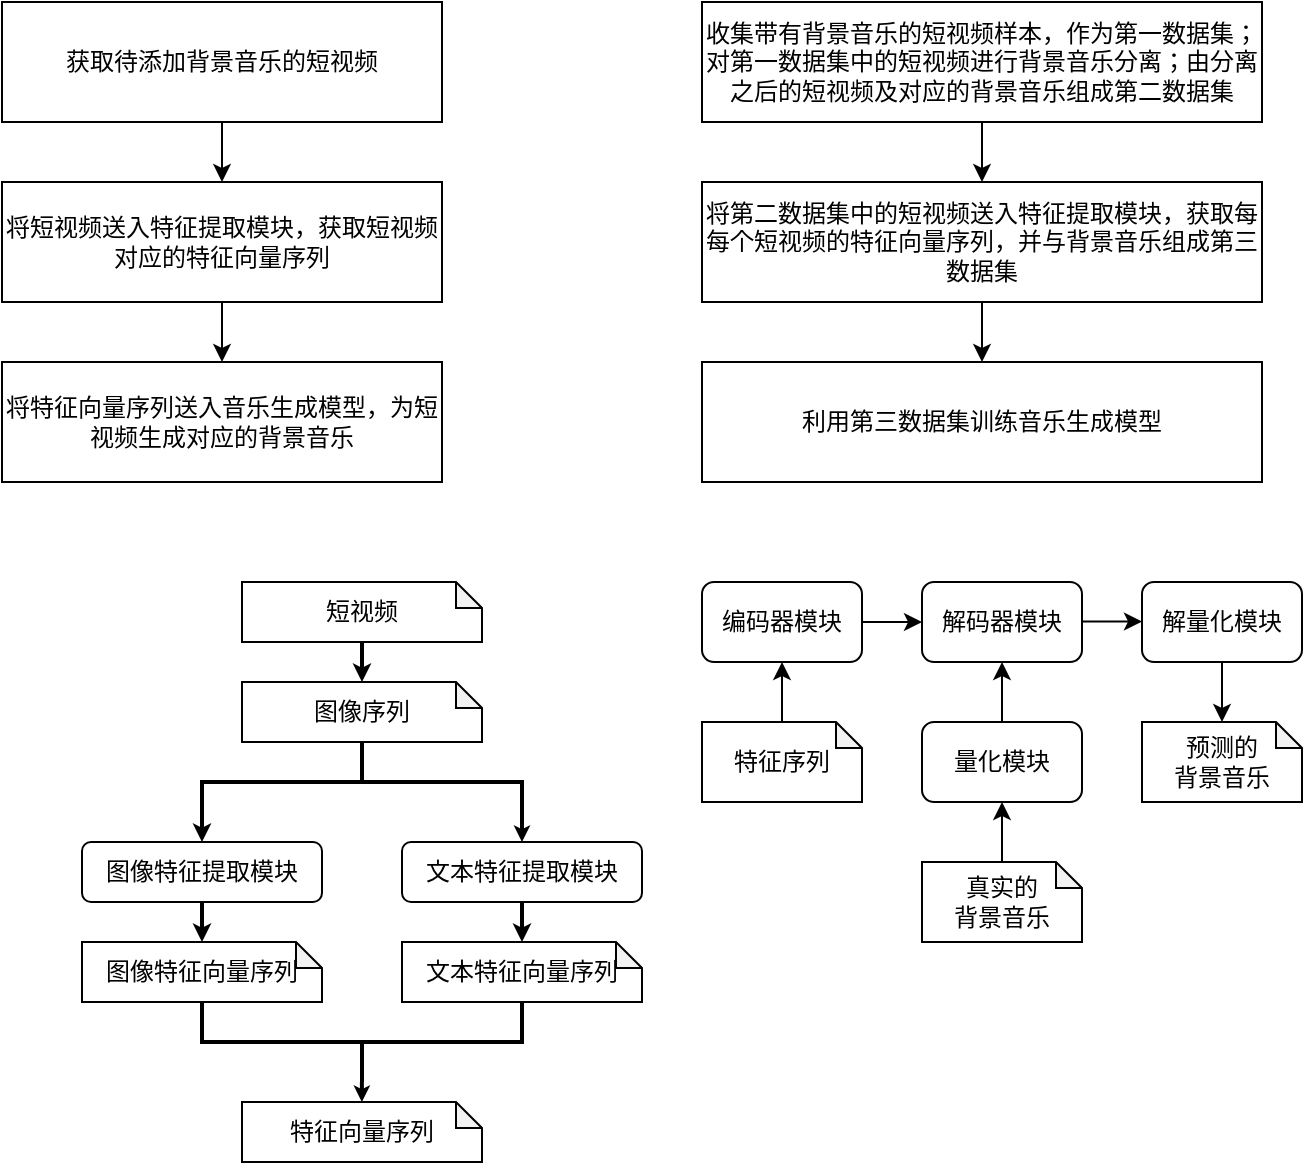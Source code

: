 <mxfile version="21.7.2" type="github">
  <diagram name="第 1 页" id="sXI6oTRlvRjUnkQEZYFn">
    <mxGraphModel dx="1037" dy="720" grid="1" gridSize="10" guides="1" tooltips="1" connect="1" arrows="1" fold="1" page="1" pageScale="1" pageWidth="827" pageHeight="1169" math="0" shadow="0">
      <root>
        <mxCell id="0" />
        <mxCell id="1" parent="0" />
        <mxCell id="fjcy8U5pSETEeFE4OCs9-12" style="edgeStyle=orthogonalEdgeStyle;rounded=0;orthogonalLoop=1;jettySize=auto;html=1;exitX=0.5;exitY=1;exitDx=0;exitDy=0;entryX=0.5;entryY=0;entryDx=0;entryDy=0;" parent="1" source="fjcy8U5pSETEeFE4OCs9-1" target="fjcy8U5pSETEeFE4OCs9-8" edge="1">
          <mxGeometry relative="1" as="geometry" />
        </mxCell>
        <mxCell id="fjcy8U5pSETEeFE4OCs9-1" value="获取待添加背景音乐的短视频" style="rounded=0;whiteSpace=wrap;html=1;" parent="1" vertex="1">
          <mxGeometry x="20" y="40" width="220" height="60" as="geometry" />
        </mxCell>
        <mxCell id="fjcy8U5pSETEeFE4OCs9-13" style="edgeStyle=orthogonalEdgeStyle;rounded=0;orthogonalLoop=1;jettySize=auto;html=1;exitX=0.5;exitY=1;exitDx=0;exitDy=0;entryX=0.5;entryY=0;entryDx=0;entryDy=0;" parent="1" source="fjcy8U5pSETEeFE4OCs9-8" target="fjcy8U5pSETEeFE4OCs9-10" edge="1">
          <mxGeometry relative="1" as="geometry" />
        </mxCell>
        <mxCell id="fjcy8U5pSETEeFE4OCs9-8" value="将短视频送入特征提取模块，获取短视频对应的特征向量序列" style="rounded=0;whiteSpace=wrap;html=1;" parent="1" vertex="1">
          <mxGeometry x="20" y="130" width="220" height="60" as="geometry" />
        </mxCell>
        <mxCell id="fjcy8U5pSETEeFE4OCs9-10" value="将特征向量序列送入音乐生成模型，为短视频生成对应的背景音乐" style="rounded=0;whiteSpace=wrap;html=1;" parent="1" vertex="1">
          <mxGeometry x="20" y="220" width="220" height="60" as="geometry" />
        </mxCell>
        <mxCell id="fjcy8U5pSETEeFE4OCs9-19" style="edgeStyle=orthogonalEdgeStyle;rounded=0;orthogonalLoop=1;jettySize=auto;html=1;exitX=0.5;exitY=1;exitDx=0;exitDy=0;entryX=0.5;entryY=0;entryDx=0;entryDy=0;" parent="1" source="fjcy8U5pSETEeFE4OCs9-20" target="fjcy8U5pSETEeFE4OCs9-22" edge="1">
          <mxGeometry relative="1" as="geometry" />
        </mxCell>
        <mxCell id="fjcy8U5pSETEeFE4OCs9-20" value="收集带有背景音乐的短视频样本，作为第一数据集；对第一数据集中的短视频进行背景音乐分离；由分离之后的短视频及对应的背景音乐组成第二数据集" style="rounded=0;whiteSpace=wrap;html=1;" parent="1" vertex="1">
          <mxGeometry x="370" y="40" width="280" height="60" as="geometry" />
        </mxCell>
        <mxCell id="fjcy8U5pSETEeFE4OCs9-21" style="edgeStyle=orthogonalEdgeStyle;rounded=0;orthogonalLoop=1;jettySize=auto;html=1;exitX=0.5;exitY=1;exitDx=0;exitDy=0;entryX=0.5;entryY=0;entryDx=0;entryDy=0;" parent="1" source="fjcy8U5pSETEeFE4OCs9-22" target="fjcy8U5pSETEeFE4OCs9-23" edge="1">
          <mxGeometry relative="1" as="geometry" />
        </mxCell>
        <mxCell id="fjcy8U5pSETEeFE4OCs9-22" value="将第二数据集中的短视频送入特征提取模块，获取每每个短视频的特征向量序列，并与背景音乐组成第三数据集" style="rounded=0;whiteSpace=wrap;html=1;" parent="1" vertex="1">
          <mxGeometry x="370" y="130" width="280" height="60" as="geometry" />
        </mxCell>
        <mxCell id="fjcy8U5pSETEeFE4OCs9-23" value="利用第三数据集训练音乐生成模型" style="rounded=0;whiteSpace=wrap;html=1;" parent="1" vertex="1">
          <mxGeometry x="370" y="220" width="280" height="60" as="geometry" />
        </mxCell>
        <mxCell id="2gaOMBExnpWmV6sL_W9Z-5" value="" style="edgeStyle=orthogonalEdgeStyle;rounded=0;orthogonalLoop=1;jettySize=auto;html=1;strokeWidth=2;endSize=3;" edge="1" parent="1" source="fjcy8U5pSETEeFE4OCs9-24" target="2gaOMBExnpWmV6sL_W9Z-1">
          <mxGeometry relative="1" as="geometry">
            <Array as="points">
              <mxPoint x="120" y="510" />
              <mxPoint x="120" y="510" />
            </Array>
          </mxGeometry>
        </mxCell>
        <mxCell id="fjcy8U5pSETEeFE4OCs9-24" value="图像特征提取模块" style="rounded=1;whiteSpace=wrap;html=1;" parent="1" vertex="1">
          <mxGeometry x="60" y="460" width="120" height="30" as="geometry" />
        </mxCell>
        <mxCell id="fjcy8U5pSETEeFE4OCs9-28" value="" style="strokeWidth=2;html=1;shape=mxgraph.flowchart.annotation_2;align=left;labelPosition=right;pointerEvents=1;direction=south;" parent="1" vertex="1">
          <mxGeometry x="120" y="410" width="160" height="40" as="geometry" />
        </mxCell>
        <mxCell id="fjcy8U5pSETEeFE4OCs9-30" value="" style="endArrow=classic;html=1;rounded=0;exitX=1;exitY=0;exitDx=0;exitDy=0;exitPerimeter=0;strokeWidth=2;endSize=2;" parent="1" source="fjcy8U5pSETEeFE4OCs9-28" edge="1">
          <mxGeometry width="50" height="50" relative="1" as="geometry">
            <mxPoint x="310" y="460" as="sourcePoint" />
            <mxPoint x="280" y="460" as="targetPoint" />
          </mxGeometry>
        </mxCell>
        <mxCell id="fjcy8U5pSETEeFE4OCs9-31" value="" style="endArrow=classic;html=1;rounded=0;exitX=1;exitY=0;exitDx=0;exitDy=0;exitPerimeter=0;strokeWidth=2;endSize=3;" parent="1" edge="1">
          <mxGeometry width="50" height="50" relative="1" as="geometry">
            <mxPoint x="120" y="450" as="sourcePoint" />
            <mxPoint x="120" y="460" as="targetPoint" />
          </mxGeometry>
        </mxCell>
        <mxCell id="fjcy8U5pSETEeFE4OCs9-41" value="" style="edgeStyle=orthogonalEdgeStyle;rounded=0;orthogonalLoop=1;jettySize=auto;html=1;strokeWidth=2;endSize=3;entryX=0.5;entryY=0;entryDx=0;entryDy=0;entryPerimeter=0;" parent="1" source="fjcy8U5pSETEeFE4OCs9-39" target="fjcy8U5pSETEeFE4OCs9-40" edge="1">
          <mxGeometry relative="1" as="geometry">
            <Array as="points">
              <mxPoint x="200" y="370" />
              <mxPoint x="200" y="370" />
            </Array>
          </mxGeometry>
        </mxCell>
        <mxCell id="fjcy8U5pSETEeFE4OCs9-39" value="短视频" style="shape=note;whiteSpace=wrap;html=1;backgroundOutline=1;darkOpacity=0.05;size=13;" parent="1" vertex="1">
          <mxGeometry x="140" y="330" width="120" height="30" as="geometry" />
        </mxCell>
        <mxCell id="fjcy8U5pSETEeFE4OCs9-40" value="图像序列" style="shape=note;whiteSpace=wrap;html=1;backgroundOutline=1;darkOpacity=0.05;size=13;" parent="1" vertex="1">
          <mxGeometry x="140" y="380" width="120" height="30" as="geometry" />
        </mxCell>
        <mxCell id="2gaOMBExnpWmV6sL_W9Z-6" value="" style="edgeStyle=orthogonalEdgeStyle;rounded=0;orthogonalLoop=1;jettySize=auto;html=1;strokeWidth=2;endSize=3;entryX=0.5;entryY=0;entryDx=0;entryDy=0;entryPerimeter=0;" edge="1" parent="1" source="fjcy8U5pSETEeFE4OCs9-43" target="2gaOMBExnpWmV6sL_W9Z-2">
          <mxGeometry relative="1" as="geometry">
            <Array as="points">
              <mxPoint x="280" y="510" />
              <mxPoint x="280" y="510" />
            </Array>
          </mxGeometry>
        </mxCell>
        <mxCell id="fjcy8U5pSETEeFE4OCs9-43" value="文本特征提取模块" style="rounded=1;whiteSpace=wrap;html=1;shadow=0;glass=0;" parent="1" vertex="1">
          <mxGeometry x="220" y="460" width="120" height="30" as="geometry" />
        </mxCell>
        <mxCell id="fjcy8U5pSETEeFE4OCs9-49" style="edgeStyle=orthogonalEdgeStyle;rounded=0;orthogonalLoop=1;jettySize=auto;html=1;entryX=0;entryY=0.5;entryDx=0;entryDy=0;" parent="1" target="fjcy8U5pSETEeFE4OCs9-46" edge="1">
          <mxGeometry relative="1" as="geometry">
            <mxPoint x="450" y="350" as="sourcePoint" />
          </mxGeometry>
        </mxCell>
        <mxCell id="fjcy8U5pSETEeFE4OCs9-45" value="编码器模块" style="rounded=1;whiteSpace=wrap;html=1;" parent="1" vertex="1">
          <mxGeometry x="370" y="330" width="80" height="40" as="geometry" />
        </mxCell>
        <mxCell id="fjcy8U5pSETEeFE4OCs9-46" value="解码器模块" style="rounded=1;whiteSpace=wrap;html=1;" parent="1" vertex="1">
          <mxGeometry x="480" y="330" width="80" height="40" as="geometry" />
        </mxCell>
        <mxCell id="fjcy8U5pSETEeFE4OCs9-47" value="特征序列" style="shape=note;whiteSpace=wrap;html=1;backgroundOutline=1;darkOpacity=0.05;size=13;" parent="1" vertex="1">
          <mxGeometry x="370" y="400" width="80" height="40" as="geometry" />
        </mxCell>
        <mxCell id="fjcy8U5pSETEeFE4OCs9-52" style="edgeStyle=orthogonalEdgeStyle;rounded=0;orthogonalLoop=1;jettySize=auto;html=1;exitX=0.5;exitY=0;exitDx=0;exitDy=0;exitPerimeter=0;entryX=0.5;entryY=1;entryDx=0;entryDy=0;" parent="1" source="fjcy8U5pSETEeFE4OCs9-50" target="fjcy8U5pSETEeFE4OCs9-51" edge="1">
          <mxGeometry relative="1" as="geometry" />
        </mxCell>
        <mxCell id="fjcy8U5pSETEeFE4OCs9-50" value="真实的&lt;br&gt;背景音乐" style="shape=note;whiteSpace=wrap;html=1;backgroundOutline=1;darkOpacity=0.05;size=13;" parent="1" vertex="1">
          <mxGeometry x="480" y="470" width="80" height="40" as="geometry" />
        </mxCell>
        <mxCell id="fjcy8U5pSETEeFE4OCs9-53" style="edgeStyle=orthogonalEdgeStyle;rounded=0;orthogonalLoop=1;jettySize=auto;html=1;exitX=0.5;exitY=0;exitDx=0;exitDy=0;entryX=0.5;entryY=1;entryDx=0;entryDy=0;" parent="1" source="fjcy8U5pSETEeFE4OCs9-51" target="fjcy8U5pSETEeFE4OCs9-46" edge="1">
          <mxGeometry relative="1" as="geometry" />
        </mxCell>
        <mxCell id="fjcy8U5pSETEeFE4OCs9-51" value="量化模块" style="rounded=1;whiteSpace=wrap;html=1;" parent="1" vertex="1">
          <mxGeometry x="480" y="400" width="80" height="40" as="geometry" />
        </mxCell>
        <mxCell id="fjcy8U5pSETEeFE4OCs9-54" style="edgeStyle=orthogonalEdgeStyle;rounded=0;orthogonalLoop=1;jettySize=auto;html=1;entryX=0.5;entryY=1;entryDx=0;entryDy=0;exitX=0.5;exitY=0;exitDx=0;exitDy=0;exitPerimeter=0;" parent="1" source="fjcy8U5pSETEeFE4OCs9-47" target="fjcy8U5pSETEeFE4OCs9-45" edge="1">
          <mxGeometry relative="1" as="geometry">
            <mxPoint x="500" y="410" as="sourcePoint" />
            <mxPoint x="500" y="380" as="targetPoint" />
            <Array as="points">
              <mxPoint x="410" y="390" />
              <mxPoint x="410" y="390" />
            </Array>
          </mxGeometry>
        </mxCell>
        <mxCell id="fjcy8U5pSETEeFE4OCs9-55" value="解量化模块" style="rounded=1;whiteSpace=wrap;html=1;" parent="1" vertex="1">
          <mxGeometry x="590" y="330" width="80" height="40" as="geometry" />
        </mxCell>
        <mxCell id="fjcy8U5pSETEeFE4OCs9-58" value="" style="endArrow=classic;html=1;rounded=0;" parent="1" edge="1">
          <mxGeometry width="50" height="50" relative="1" as="geometry">
            <mxPoint x="560" y="349.76" as="sourcePoint" />
            <mxPoint x="590" y="349.76" as="targetPoint" />
          </mxGeometry>
        </mxCell>
        <mxCell id="fjcy8U5pSETEeFE4OCs9-63" value="预测的&lt;br&gt;背景音乐" style="shape=note;whiteSpace=wrap;html=1;backgroundOutline=1;darkOpacity=0.05;size=13;" parent="1" vertex="1">
          <mxGeometry x="590" y="400" width="80" height="40" as="geometry" />
        </mxCell>
        <mxCell id="fjcy8U5pSETEeFE4OCs9-64" value="" style="endArrow=classic;html=1;rounded=0;exitX=0.5;exitY=1;exitDx=0;exitDy=0;entryX=0.5;entryY=0;entryDx=0;entryDy=0;entryPerimeter=0;" parent="1" source="fjcy8U5pSETEeFE4OCs9-55" target="fjcy8U5pSETEeFE4OCs9-63" edge="1">
          <mxGeometry width="50" height="50" relative="1" as="geometry">
            <mxPoint x="660" y="390" as="sourcePoint" />
            <mxPoint x="690" y="390" as="targetPoint" />
          </mxGeometry>
        </mxCell>
        <mxCell id="2gaOMBExnpWmV6sL_W9Z-1" value="图像特征向量序列" style="shape=note;whiteSpace=wrap;html=1;backgroundOutline=1;darkOpacity=0.05;size=13;" vertex="1" parent="1">
          <mxGeometry x="60" y="510" width="120" height="30" as="geometry" />
        </mxCell>
        <mxCell id="2gaOMBExnpWmV6sL_W9Z-2" value="文本特征向量序列" style="shape=note;whiteSpace=wrap;html=1;backgroundOutline=1;darkOpacity=0.05;size=13;" vertex="1" parent="1">
          <mxGeometry x="220" y="510" width="120" height="30" as="geometry" />
        </mxCell>
        <mxCell id="2gaOMBExnpWmV6sL_W9Z-8" value="" style="strokeWidth=2;html=1;shape=mxgraph.flowchart.annotation_2;align=left;labelPosition=right;pointerEvents=1;direction=south;rotation=-180;" vertex="1" parent="1">
          <mxGeometry x="120" y="540" width="160" height="40" as="geometry" />
        </mxCell>
        <mxCell id="2gaOMBExnpWmV6sL_W9Z-9" value="" style="endArrow=classic;html=1;rounded=0;exitX=1;exitY=0;exitDx=0;exitDy=0;exitPerimeter=0;strokeWidth=2;endSize=2;" edge="1" parent="1">
          <mxGeometry width="50" height="50" relative="1" as="geometry">
            <mxPoint x="199.94" y="580" as="sourcePoint" />
            <mxPoint x="199.94" y="590" as="targetPoint" />
          </mxGeometry>
        </mxCell>
        <mxCell id="2gaOMBExnpWmV6sL_W9Z-12" value="特征向量序列" style="shape=note;whiteSpace=wrap;html=1;backgroundOutline=1;darkOpacity=0.05;size=13;" vertex="1" parent="1">
          <mxGeometry x="140" y="590" width="120" height="30" as="geometry" />
        </mxCell>
      </root>
    </mxGraphModel>
  </diagram>
</mxfile>

